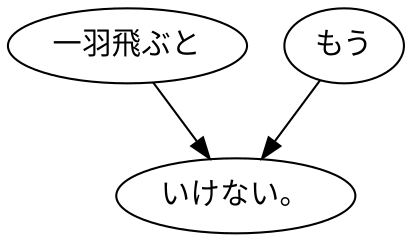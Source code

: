 digraph graph4056 {
	node0 [label="一羽飛ぶと"];
	node1 [label="もう"];
	node2 [label="いけない。"];
	node0 -> node2;
	node1 -> node2;
}
